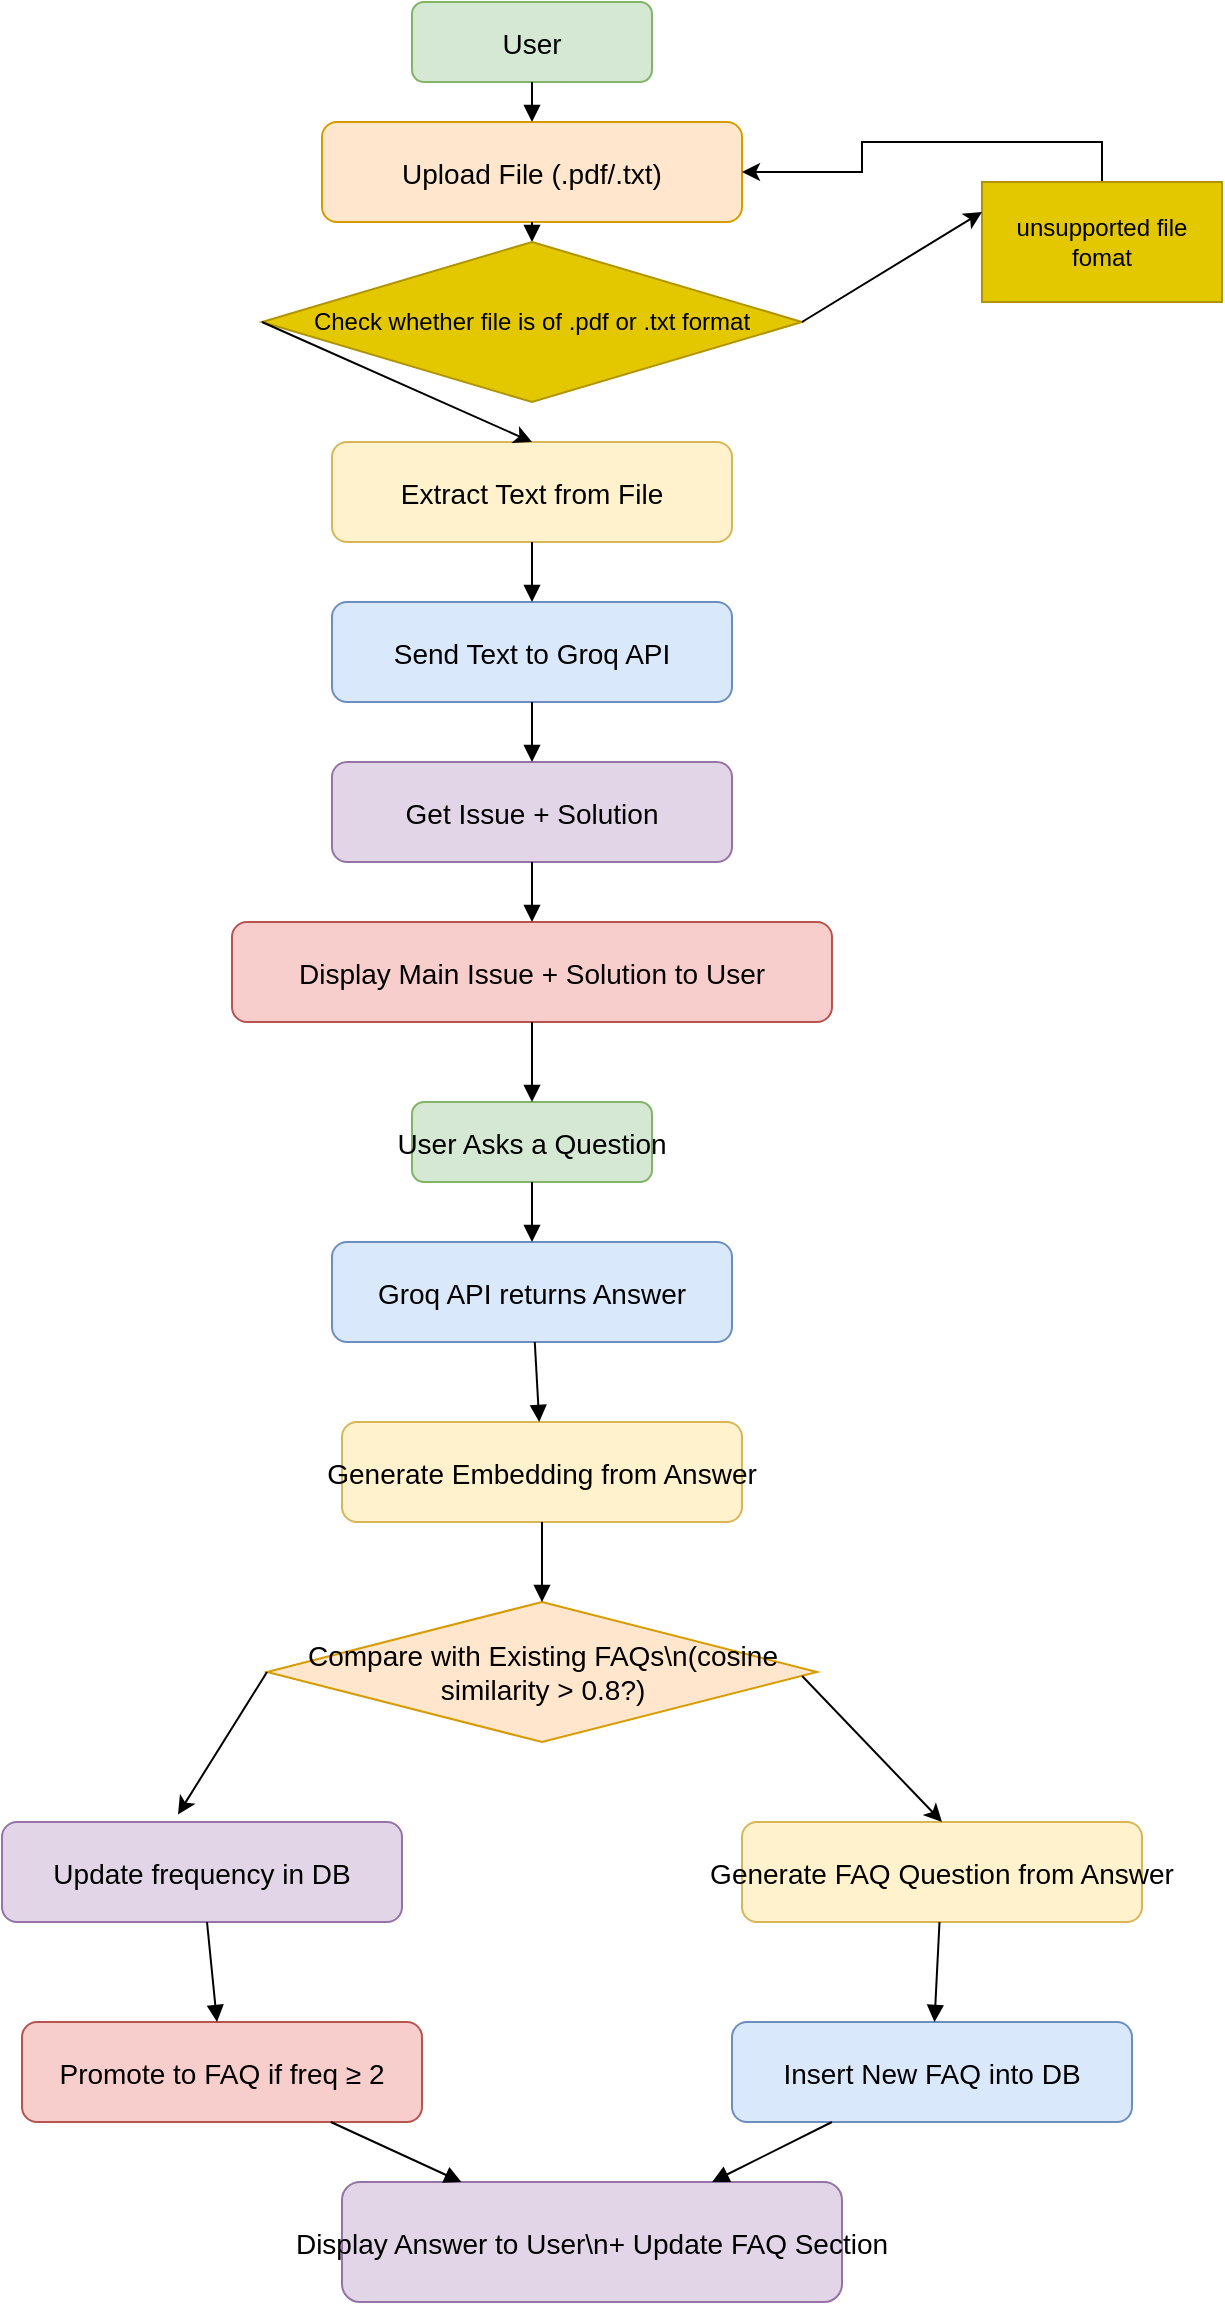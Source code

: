 <mxfile version="27.1.4">
  <diagram id="C5RBs43oDa-KdzZeNtuy" name="Chatbot File Analyzer Workflow">
    <mxGraphModel dx="1042" dy="574" grid="1" gridSize="10" guides="1" tooltips="1" connect="1" arrows="1" fold="1" page="1" pageScale="1" pageWidth="827" pageHeight="1169" math="0" shadow="0">
      <root>
        <mxCell id="WIyWlLk6GJQsqaUBKTNV-0" />
        <mxCell id="WIyWlLk6GJQsqaUBKTNV-1" parent="WIyWlLk6GJQsqaUBKTNV-0" />
        <mxCell id="i82L8grHJ3i4aqLkbywe-0" value="User" style="rounded=1;fillColor=#D5E8D4;strokeColor=#82B366;fontSize=14;fontColor=#000000;" vertex="1" parent="WIyWlLk6GJQsqaUBKTNV-1">
          <mxGeometry x="335" y="10" width="120" height="40" as="geometry" />
        </mxCell>
        <mxCell id="i82L8grHJ3i4aqLkbywe-1" value="Upload File (.pdf/.txt)" style="rounded=1;fillColor=#FFE6CC;strokeColor=#D79B00;fontSize=14;fontColor=#000000;" vertex="1" parent="WIyWlLk6GJQsqaUBKTNV-1">
          <mxGeometry x="290" y="70" width="210" height="50" as="geometry" />
        </mxCell>
        <mxCell id="i82L8grHJ3i4aqLkbywe-2" value="Extract Text from File" style="rounded=1;fillColor=#FFF2CC;strokeColor=#D6B656;fontSize=14;fontColor=#000000;" vertex="1" parent="WIyWlLk6GJQsqaUBKTNV-1">
          <mxGeometry x="295" y="230" width="200" height="50" as="geometry" />
        </mxCell>
        <mxCell id="i82L8grHJ3i4aqLkbywe-3" value="Send Text to Groq API" style="rounded=1;fillColor=#DAE8FC;strokeColor=#6C8EBF;fontSize=14;fontColor=#000000;" vertex="1" parent="WIyWlLk6GJQsqaUBKTNV-1">
          <mxGeometry x="295" y="310" width="200" height="50" as="geometry" />
        </mxCell>
        <mxCell id="i82L8grHJ3i4aqLkbywe-4" value="Get Issue + Solution" style="rounded=1;fillColor=#E1D5E7;strokeColor=#9673A6;fontSize=14;fontColor=#000000;" vertex="1" parent="WIyWlLk6GJQsqaUBKTNV-1">
          <mxGeometry x="295" y="390" width="200" height="50" as="geometry" />
        </mxCell>
        <mxCell id="i82L8grHJ3i4aqLkbywe-5" value="Display Main Issue + Solution to User" style="rounded=1;fillColor=#F8CECC;strokeColor=#B85450;fontSize=14;fontColor=#000000;" vertex="1" parent="WIyWlLk6GJQsqaUBKTNV-1">
          <mxGeometry x="245" y="470" width="300" height="50" as="geometry" />
        </mxCell>
        <mxCell id="i82L8grHJ3i4aqLkbywe-6" value="User Asks a Question" style="rounded=1;fillColor=#D5E8D4;strokeColor=#82B366;fontSize=14;fontColor=#000000;" vertex="1" parent="WIyWlLk6GJQsqaUBKTNV-1">
          <mxGeometry x="335" y="560" width="120" height="40" as="geometry" />
        </mxCell>
        <mxCell id="i82L8grHJ3i4aqLkbywe-7" value="Groq API returns Answer" style="rounded=1;fillColor=#DAE8FC;strokeColor=#6C8EBF;fontSize=14;fontColor=#000000;" vertex="1" parent="WIyWlLk6GJQsqaUBKTNV-1">
          <mxGeometry x="295" y="630" width="200" height="50" as="geometry" />
        </mxCell>
        <mxCell id="i82L8grHJ3i4aqLkbywe-8" value="Generate Embedding from Answer" style="rounded=1;fillColor=#FFF2CC;strokeColor=#D6B656;fontSize=14;fontColor=#000000;" vertex="1" parent="WIyWlLk6GJQsqaUBKTNV-1">
          <mxGeometry x="300" y="720" width="200" height="50" as="geometry" />
        </mxCell>
        <mxCell id="i82L8grHJ3i4aqLkbywe-9" value="Compare with Existing FAQs\n(cosine similarity &gt; 0.8?)" style="rhombus;whiteSpace=wrap;rounded=0;fillColor=#FFE6CC;strokeColor=#D79B00;fontSize=14;fontColor=#000000;" vertex="1" parent="WIyWlLk6GJQsqaUBKTNV-1">
          <mxGeometry x="262.5" y="810" width="275" height="70" as="geometry" />
        </mxCell>
        <mxCell id="i82L8grHJ3i4aqLkbywe-10" value="Update frequency in DB" style="rounded=1;fillColor=#E1D5E7;strokeColor=#9673A6;fontSize=14;fontColor=#000000;" vertex="1" parent="WIyWlLk6GJQsqaUBKTNV-1">
          <mxGeometry x="130" y="920" width="200" height="50" as="geometry" />
        </mxCell>
        <mxCell id="i82L8grHJ3i4aqLkbywe-11" value="Promote to FAQ if freq ≥ 2" style="rounded=1;fillColor=#F8CECC;strokeColor=#B85450;fontSize=14;fontColor=#000000;" vertex="1" parent="WIyWlLk6GJQsqaUBKTNV-1">
          <mxGeometry x="140" y="1020" width="200" height="50" as="geometry" />
        </mxCell>
        <mxCell id="i82L8grHJ3i4aqLkbywe-41" style="edgeStyle=orthogonalEdgeStyle;rounded=0;orthogonalLoop=1;jettySize=auto;html=1;exitX=0.25;exitY=1;exitDx=0;exitDy=0;" edge="1" parent="WIyWlLk6GJQsqaUBKTNV-1" source="i82L8grHJ3i4aqLkbywe-12">
          <mxGeometry relative="1" as="geometry">
            <mxPoint x="550" y="950" as="targetPoint" />
          </mxGeometry>
        </mxCell>
        <mxCell id="i82L8grHJ3i4aqLkbywe-12" value="Generate FAQ Question from Answer" style="rounded=1;fillColor=#FFF2CC;strokeColor=#D6B656;fontSize=14;fontColor=#000000;" vertex="1" parent="WIyWlLk6GJQsqaUBKTNV-1">
          <mxGeometry x="500" y="920" width="200" height="50" as="geometry" />
        </mxCell>
        <mxCell id="i82L8grHJ3i4aqLkbywe-13" value="Insert New FAQ into DB" style="rounded=1;fillColor=#DAE8FC;strokeColor=#6C8EBF;fontSize=14;fontColor=#000000;" vertex="1" parent="WIyWlLk6GJQsqaUBKTNV-1">
          <mxGeometry x="495" y="1020" width="200" height="50" as="geometry" />
        </mxCell>
        <mxCell id="i82L8grHJ3i4aqLkbywe-14" value="Display Answer to User\n+ Update FAQ Section" style="rounded=1;fillColor=#E1D5E7;strokeColor=#9673A6;fontSize=14;fontColor=#000000;" vertex="1" parent="WIyWlLk6GJQsqaUBKTNV-1">
          <mxGeometry x="300" y="1100" width="250" height="60" as="geometry" />
        </mxCell>
        <mxCell id="i82L8grHJ3i4aqLkbywe-15" style="endArrow=block;strokeColor=#000000;" edge="1" parent="WIyWlLk6GJQsqaUBKTNV-1" source="i82L8grHJ3i4aqLkbywe-0" target="i82L8grHJ3i4aqLkbywe-1">
          <mxGeometry relative="1" as="geometry" />
        </mxCell>
        <mxCell id="i82L8grHJ3i4aqLkbywe-16" style="endArrow=block;strokeColor=#000000;entryX=0.5;entryY=0;entryDx=0;entryDy=0;" edge="1" parent="WIyWlLk6GJQsqaUBKTNV-1" source="i82L8grHJ3i4aqLkbywe-1" target="i82L8grHJ3i4aqLkbywe-30">
          <mxGeometry relative="1" as="geometry" />
        </mxCell>
        <mxCell id="i82L8grHJ3i4aqLkbywe-17" style="endArrow=block;strokeColor=#000000;" edge="1" parent="WIyWlLk6GJQsqaUBKTNV-1" source="i82L8grHJ3i4aqLkbywe-2" target="i82L8grHJ3i4aqLkbywe-3">
          <mxGeometry relative="1" as="geometry" />
        </mxCell>
        <mxCell id="i82L8grHJ3i4aqLkbywe-18" style="endArrow=block;strokeColor=#000000;" edge="1" parent="WIyWlLk6GJQsqaUBKTNV-1" source="i82L8grHJ3i4aqLkbywe-3" target="i82L8grHJ3i4aqLkbywe-4">
          <mxGeometry relative="1" as="geometry" />
        </mxCell>
        <mxCell id="i82L8grHJ3i4aqLkbywe-19" style="endArrow=block;strokeColor=#000000;" edge="1" parent="WIyWlLk6GJQsqaUBKTNV-1" source="i82L8grHJ3i4aqLkbywe-4" target="i82L8grHJ3i4aqLkbywe-5">
          <mxGeometry relative="1" as="geometry" />
        </mxCell>
        <mxCell id="i82L8grHJ3i4aqLkbywe-20" style="endArrow=block;strokeColor=#000000;" edge="1" parent="WIyWlLk6GJQsqaUBKTNV-1" source="i82L8grHJ3i4aqLkbywe-5" target="i82L8grHJ3i4aqLkbywe-6">
          <mxGeometry relative="1" as="geometry" />
        </mxCell>
        <mxCell id="i82L8grHJ3i4aqLkbywe-21" style="endArrow=block;strokeColor=#000000;" edge="1" parent="WIyWlLk6GJQsqaUBKTNV-1" source="i82L8grHJ3i4aqLkbywe-6" target="i82L8grHJ3i4aqLkbywe-7">
          <mxGeometry relative="1" as="geometry" />
        </mxCell>
        <mxCell id="i82L8grHJ3i4aqLkbywe-22" style="endArrow=block;strokeColor=#000000;" edge="1" parent="WIyWlLk6GJQsqaUBKTNV-1" source="i82L8grHJ3i4aqLkbywe-7" target="i82L8grHJ3i4aqLkbywe-8">
          <mxGeometry relative="1" as="geometry" />
        </mxCell>
        <mxCell id="i82L8grHJ3i4aqLkbywe-23" style="endArrow=block;strokeColor=#000000;" edge="1" parent="WIyWlLk6GJQsqaUBKTNV-1" source="i82L8grHJ3i4aqLkbywe-8" target="i82L8grHJ3i4aqLkbywe-9">
          <mxGeometry relative="1" as="geometry" />
        </mxCell>
        <mxCell id="i82L8grHJ3i4aqLkbywe-25" style="endArrow=block;strokeColor=#000000;" edge="1" parent="WIyWlLk6GJQsqaUBKTNV-1" source="i82L8grHJ3i4aqLkbywe-10" target="i82L8grHJ3i4aqLkbywe-11">
          <mxGeometry relative="1" as="geometry" />
        </mxCell>
        <mxCell id="i82L8grHJ3i4aqLkbywe-27" style="endArrow=block;strokeColor=#000000;" edge="1" parent="WIyWlLk6GJQsqaUBKTNV-1" source="i82L8grHJ3i4aqLkbywe-12" target="i82L8grHJ3i4aqLkbywe-13">
          <mxGeometry relative="1" as="geometry" />
        </mxCell>
        <mxCell id="i82L8grHJ3i4aqLkbywe-28" style="endArrow=block;strokeColor=#000000;" edge="1" parent="WIyWlLk6GJQsqaUBKTNV-1" source="i82L8grHJ3i4aqLkbywe-11" target="i82L8grHJ3i4aqLkbywe-14">
          <mxGeometry relative="1" as="geometry" />
        </mxCell>
        <mxCell id="i82L8grHJ3i4aqLkbywe-29" style="endArrow=block;strokeColor=#000000;" edge="1" parent="WIyWlLk6GJQsqaUBKTNV-1" source="i82L8grHJ3i4aqLkbywe-13" target="i82L8grHJ3i4aqLkbywe-14">
          <mxGeometry relative="1" as="geometry" />
        </mxCell>
        <mxCell id="i82L8grHJ3i4aqLkbywe-30" value="Check whether file is of .pdf or .txt format" style="rhombus;whiteSpace=wrap;html=1;fillColor=#e3c800;fontColor=#000000;strokeColor=#B09500;" vertex="1" parent="WIyWlLk6GJQsqaUBKTNV-1">
          <mxGeometry x="260" y="130" width="270" height="80" as="geometry" />
        </mxCell>
        <mxCell id="i82L8grHJ3i4aqLkbywe-32" value="" style="endArrow=classic;html=1;rounded=0;exitX=0;exitY=0.5;exitDx=0;exitDy=0;entryX=0.5;entryY=0;entryDx=0;entryDy=0;" edge="1" parent="WIyWlLk6GJQsqaUBKTNV-1" source="i82L8grHJ3i4aqLkbywe-30" target="i82L8grHJ3i4aqLkbywe-2">
          <mxGeometry width="50" height="50" relative="1" as="geometry">
            <mxPoint x="390" y="220" as="sourcePoint" />
            <mxPoint x="440" y="170" as="targetPoint" />
          </mxGeometry>
        </mxCell>
        <mxCell id="i82L8grHJ3i4aqLkbywe-37" style="edgeStyle=orthogonalEdgeStyle;rounded=0;orthogonalLoop=1;jettySize=auto;html=1;exitX=0.5;exitY=0;exitDx=0;exitDy=0;entryX=1;entryY=0.5;entryDx=0;entryDy=0;" edge="1" parent="WIyWlLk6GJQsqaUBKTNV-1" source="i82L8grHJ3i4aqLkbywe-33" target="i82L8grHJ3i4aqLkbywe-1">
          <mxGeometry relative="1" as="geometry" />
        </mxCell>
        <mxCell id="i82L8grHJ3i4aqLkbywe-33" value="unsupported file fomat" style="rounded=0;whiteSpace=wrap;html=1;fillColor=#e3c800;fontColor=#000000;strokeColor=#B09500;" vertex="1" parent="WIyWlLk6GJQsqaUBKTNV-1">
          <mxGeometry x="620" y="100" width="120" height="60" as="geometry" />
        </mxCell>
        <mxCell id="i82L8grHJ3i4aqLkbywe-34" value="" style="endArrow=classic;html=1;rounded=0;entryX=0;entryY=0.25;entryDx=0;entryDy=0;exitX=1;exitY=0.5;exitDx=0;exitDy=0;" edge="1" parent="WIyWlLk6GJQsqaUBKTNV-1" source="i82L8grHJ3i4aqLkbywe-30" target="i82L8grHJ3i4aqLkbywe-33">
          <mxGeometry width="50" height="50" relative="1" as="geometry">
            <mxPoint x="390" y="320" as="sourcePoint" />
            <mxPoint x="440" y="270" as="targetPoint" />
          </mxGeometry>
        </mxCell>
        <mxCell id="i82L8grHJ3i4aqLkbywe-39" value="" style="endArrow=classic;html=1;rounded=0;entryX=0.44;entryY=-0.076;entryDx=0;entryDy=0;entryPerimeter=0;exitX=0;exitY=0.5;exitDx=0;exitDy=0;" edge="1" parent="WIyWlLk6GJQsqaUBKTNV-1" source="i82L8grHJ3i4aqLkbywe-9" target="i82L8grHJ3i4aqLkbywe-10">
          <mxGeometry width="50" height="50" relative="1" as="geometry">
            <mxPoint x="390" y="920" as="sourcePoint" />
            <mxPoint x="440" y="870" as="targetPoint" />
          </mxGeometry>
        </mxCell>
        <mxCell id="i82L8grHJ3i4aqLkbywe-44" value="" style="endArrow=classic;html=1;rounded=0;exitX=0.973;exitY=0.529;exitDx=0;exitDy=0;exitPerimeter=0;entryX=0.5;entryY=0;entryDx=0;entryDy=0;" edge="1" parent="WIyWlLk6GJQsqaUBKTNV-1" source="i82L8grHJ3i4aqLkbywe-9" target="i82L8grHJ3i4aqLkbywe-12">
          <mxGeometry width="50" height="50" relative="1" as="geometry">
            <mxPoint x="560" y="820" as="sourcePoint" />
            <mxPoint x="620" y="890" as="targetPoint" />
            <Array as="points" />
          </mxGeometry>
        </mxCell>
      </root>
    </mxGraphModel>
  </diagram>
</mxfile>
